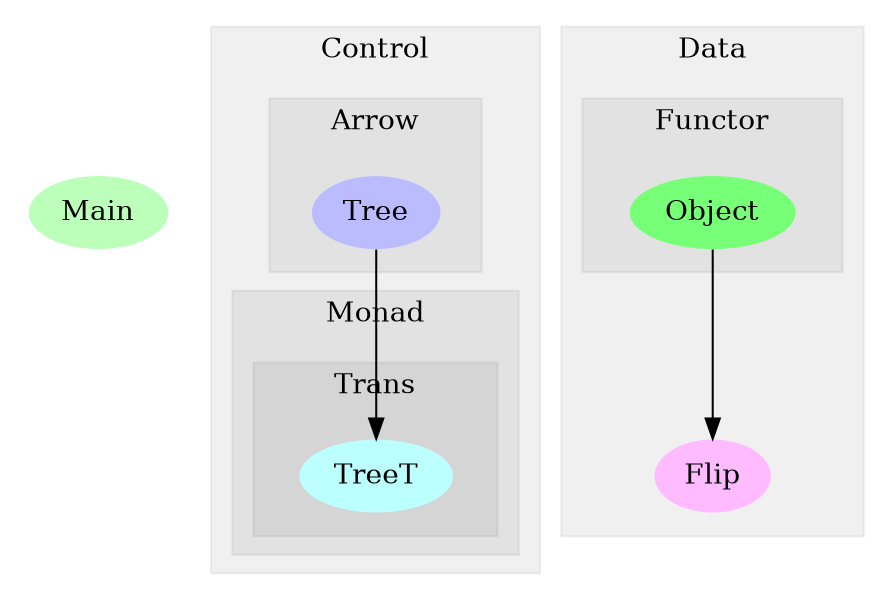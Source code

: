digraph G {
size="6,4";
ratio="fill";
u4[label="Main",style="filled",fillcolor="#bbffbb",penwidth="0"];
subgraph cluster_0 {
label="Control";
color="#0000000F";
style="filled";
subgraph cluster_1 {
label="Arrow";
color="#0000000F";
style="filled";
u1[label="Tree",style="filled",fillcolor="#bbbbff",penwidth="0"];

}
subgraph cluster_2 {
label="Monad";
color="#0000000F";
style="filled";
subgraph cluster_3 {
label="Trans";
color="#0000000F";
style="filled";
u0[label="TreeT",style="filled",fillcolor="#bbffff",penwidth="0"];

}

}

}
subgraph cluster_4 {
label="Data";
color="#0000000F";
style="filled";
u2[label="Flip",style="filled",fillcolor="#ffbbff",penwidth="0"];
subgraph cluster_5 {
label="Functor";
color="#0000000F";
style="filled";
u3[label="Object",style="filled",fillcolor="#77ff77",penwidth="0"];

}

}
u1 -> u0;
u3 -> u2;

}
